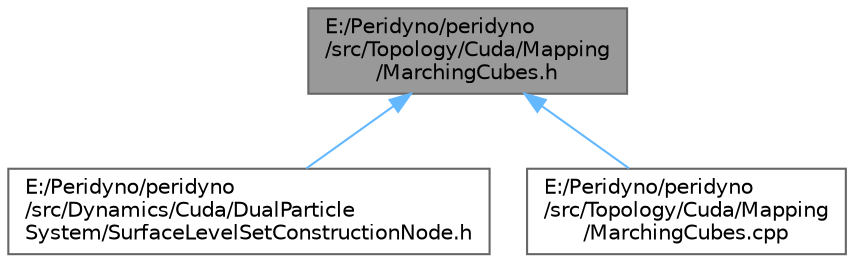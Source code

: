 digraph "E:/Peridyno/peridyno/src/Topology/Cuda/Mapping/MarchingCubes.h"
{
 // LATEX_PDF_SIZE
  bgcolor="transparent";
  edge [fontname=Helvetica,fontsize=10,labelfontname=Helvetica,labelfontsize=10];
  node [fontname=Helvetica,fontsize=10,shape=box,height=0.2,width=0.4];
  Node1 [id="Node000001",label="E:/Peridyno/peridyno\l/src/Topology/Cuda/Mapping\l/MarchingCubes.h",height=0.2,width=0.4,color="gray40", fillcolor="grey60", style="filled", fontcolor="black",tooltip=" "];
  Node1 -> Node2 [id="edge1_Node000001_Node000002",dir="back",color="steelblue1",style="solid",tooltip=" "];
  Node2 [id="Node000002",label="E:/Peridyno/peridyno\l/src/Dynamics/Cuda/DualParticle\lSystem/SurfaceLevelSetConstructionNode.h",height=0.2,width=0.4,color="grey40", fillcolor="white", style="filled",URL="$_surface_level_set_construction_node_8h.html",tooltip=" "];
  Node1 -> Node3 [id="edge2_Node000001_Node000003",dir="back",color="steelblue1",style="solid",tooltip=" "];
  Node3 [id="Node000003",label="E:/Peridyno/peridyno\l/src/Topology/Cuda/Mapping\l/MarchingCubes.cpp",height=0.2,width=0.4,color="grey40", fillcolor="white", style="filled",URL="$_marching_cubes_8cpp.html",tooltip=" "];
}
